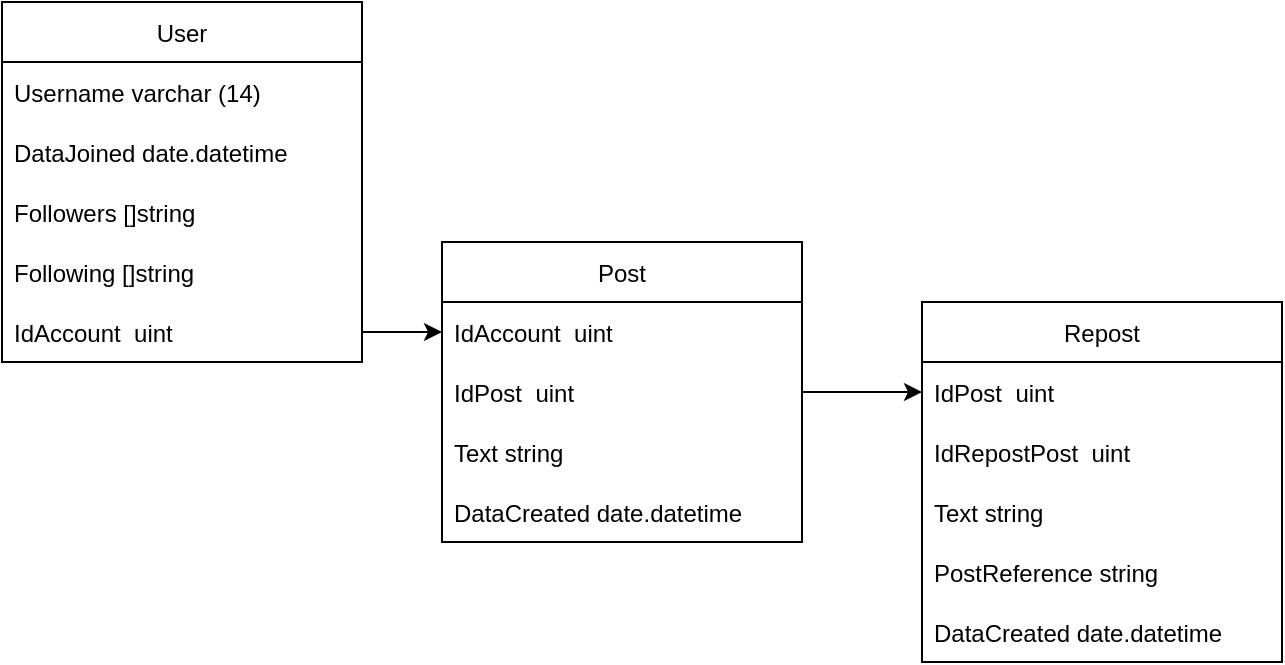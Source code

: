 <mxfile>
    <diagram id="C5RBs43oDa-KdzZeNtuy" name="Page-1">
        <mxGraphModel dx="958" dy="643" grid="1" gridSize="10" guides="1" tooltips="1" connect="1" arrows="1" fold="1" page="1" pageScale="1" pageWidth="827" pageHeight="1169" math="0" shadow="0">
            <root>
                <mxCell id="WIyWlLk6GJQsqaUBKTNV-0"/>
                <mxCell id="WIyWlLk6GJQsqaUBKTNV-1" parent="WIyWlLk6GJQsqaUBKTNV-0"/>
                <mxCell id="fTCn4oODotj45kG5SFZw-0" value="User" style="swimlane;fontStyle=0;childLayout=stackLayout;horizontal=1;startSize=30;horizontalStack=0;resizeParent=1;resizeParentMax=0;resizeLast=0;collapsible=1;marginBottom=0;" parent="WIyWlLk6GJQsqaUBKTNV-1" vertex="1">
                    <mxGeometry x="80" y="40" width="180" height="180" as="geometry">
                        <mxRectangle x="80" y="40" width="60" height="30" as="alternateBounds"/>
                    </mxGeometry>
                </mxCell>
                <mxCell id="fTCn4oODotj45kG5SFZw-1" value="Username varchar (14)" style="text;strokeColor=none;fillColor=none;align=left;verticalAlign=middle;spacingLeft=4;spacingRight=4;overflow=hidden;points=[[0,0.5],[1,0.5]];portConstraint=eastwest;rotatable=0;" parent="fTCn4oODotj45kG5SFZw-0" vertex="1">
                    <mxGeometry y="30" width="180" height="30" as="geometry"/>
                </mxCell>
                <mxCell id="fTCn4oODotj45kG5SFZw-2" value="DataJoined date.datetime" style="text;strokeColor=none;fillColor=none;align=left;verticalAlign=middle;spacingLeft=4;spacingRight=4;overflow=hidden;points=[[0,0.5],[1,0.5]];portConstraint=eastwest;rotatable=0;" parent="fTCn4oODotj45kG5SFZw-0" vertex="1">
                    <mxGeometry y="60" width="180" height="30" as="geometry"/>
                </mxCell>
                <mxCell id="fTCn4oODotj45kG5SFZw-5" value="Followers []string" style="text;strokeColor=none;fillColor=none;align=left;verticalAlign=middle;spacingLeft=4;spacingRight=4;overflow=hidden;points=[[0,0.5],[1,0.5]];portConstraint=eastwest;rotatable=0;" parent="fTCn4oODotj45kG5SFZw-0" vertex="1">
                    <mxGeometry y="90" width="180" height="30" as="geometry"/>
                </mxCell>
                <mxCell id="fTCn4oODotj45kG5SFZw-6" value="Following []string" style="text;strokeColor=none;fillColor=none;align=left;verticalAlign=middle;spacingLeft=4;spacingRight=4;overflow=hidden;points=[[0,0.5],[1,0.5]];portConstraint=eastwest;rotatable=0;" parent="fTCn4oODotj45kG5SFZw-0" vertex="1">
                    <mxGeometry y="120" width="180" height="30" as="geometry"/>
                </mxCell>
                <mxCell id="fTCn4oODotj45kG5SFZw-7" value="IdAccount  uint" style="text;strokeColor=none;fillColor=none;align=left;verticalAlign=middle;spacingLeft=4;spacingRight=4;overflow=hidden;points=[[0,0.5],[1,0.5]];portConstraint=eastwest;rotatable=0;" parent="fTCn4oODotj45kG5SFZw-0" vertex="1">
                    <mxGeometry y="150" width="180" height="30" as="geometry"/>
                </mxCell>
                <mxCell id="0" value="Post" style="swimlane;fontStyle=0;childLayout=stackLayout;horizontal=1;startSize=30;horizontalStack=0;resizeParent=1;resizeParentMax=0;resizeLast=0;collapsible=1;marginBottom=0;" parent="WIyWlLk6GJQsqaUBKTNV-1" vertex="1">
                    <mxGeometry x="300" y="160" width="180" height="150" as="geometry">
                        <mxRectangle x="80" y="40" width="60" height="30" as="alternateBounds"/>
                    </mxGeometry>
                </mxCell>
                <mxCell id="5" value="IdAccount  uint" style="text;strokeColor=none;fillColor=none;align=left;verticalAlign=middle;spacingLeft=4;spacingRight=4;overflow=hidden;points=[[0,0.5],[1,0.5]];portConstraint=eastwest;rotatable=0;" parent="0" vertex="1">
                    <mxGeometry y="30" width="180" height="30" as="geometry"/>
                </mxCell>
                <mxCell id="10" value="IdPost  uint" style="text;strokeColor=none;fillColor=none;align=left;verticalAlign=middle;spacingLeft=4;spacingRight=4;overflow=hidden;points=[[0,0.5],[1,0.5]];portConstraint=eastwest;rotatable=0;" parent="0" vertex="1">
                    <mxGeometry y="60" width="180" height="30" as="geometry"/>
                </mxCell>
                <mxCell id="11" value="Text string" style="text;strokeColor=none;fillColor=none;align=left;verticalAlign=middle;spacingLeft=4;spacingRight=4;overflow=hidden;points=[[0,0.5],[1,0.5]];portConstraint=eastwest;rotatable=0;" parent="0" vertex="1">
                    <mxGeometry y="90" width="180" height="30" as="geometry"/>
                </mxCell>
                <mxCell id="2" value="DataCreated date.datetime" style="text;strokeColor=none;fillColor=none;align=left;verticalAlign=middle;spacingLeft=4;spacingRight=4;overflow=hidden;points=[[0,0.5],[1,0.5]];portConstraint=eastwest;rotatable=0;" parent="0" vertex="1">
                    <mxGeometry y="120" width="180" height="30" as="geometry"/>
                </mxCell>
                <mxCell id="9" style="edgeStyle=none;html=1;exitX=1;exitY=0.5;exitDx=0;exitDy=0;entryX=0;entryY=0.5;entryDx=0;entryDy=0;" parent="WIyWlLk6GJQsqaUBKTNV-1" source="fTCn4oODotj45kG5SFZw-7" target="5" edge="1">
                    <mxGeometry relative="1" as="geometry"/>
                </mxCell>
                <mxCell id="12" value="Repost" style="swimlane;fontStyle=0;childLayout=stackLayout;horizontal=1;startSize=30;horizontalStack=0;resizeParent=1;resizeParentMax=0;resizeLast=0;collapsible=1;marginBottom=0;" vertex="1" parent="WIyWlLk6GJQsqaUBKTNV-1">
                    <mxGeometry x="540" y="190" width="180" height="180" as="geometry">
                        <mxRectangle x="80" y="40" width="60" height="30" as="alternateBounds"/>
                    </mxGeometry>
                </mxCell>
                <mxCell id="14" value="IdPost  uint" style="text;strokeColor=none;fillColor=none;align=left;verticalAlign=middle;spacingLeft=4;spacingRight=4;overflow=hidden;points=[[0,0.5],[1,0.5]];portConstraint=eastwest;rotatable=0;" vertex="1" parent="12">
                    <mxGeometry y="30" width="180" height="30" as="geometry"/>
                </mxCell>
                <mxCell id="17" value="IdRepostPost  uint" style="text;strokeColor=none;fillColor=none;align=left;verticalAlign=middle;spacingLeft=4;spacingRight=4;overflow=hidden;points=[[0,0.5],[1,0.5]];portConstraint=eastwest;rotatable=0;" vertex="1" parent="12">
                    <mxGeometry y="60" width="180" height="30" as="geometry"/>
                </mxCell>
                <mxCell id="15" value="Text string" style="text;strokeColor=none;fillColor=none;align=left;verticalAlign=middle;spacingLeft=4;spacingRight=4;overflow=hidden;points=[[0,0.5],[1,0.5]];portConstraint=eastwest;rotatable=0;" vertex="1" parent="12">
                    <mxGeometry y="90" width="180" height="30" as="geometry"/>
                </mxCell>
                <mxCell id="20" value="PostReference string" style="text;strokeColor=none;fillColor=none;align=left;verticalAlign=middle;spacingLeft=4;spacingRight=4;overflow=hidden;points=[[0,0.5],[1,0.5]];portConstraint=eastwest;rotatable=0;" vertex="1" parent="12">
                    <mxGeometry y="120" width="180" height="30" as="geometry"/>
                </mxCell>
                <mxCell id="16" value="DataCreated date.datetime" style="text;strokeColor=none;fillColor=none;align=left;verticalAlign=middle;spacingLeft=4;spacingRight=4;overflow=hidden;points=[[0,0.5],[1,0.5]];portConstraint=eastwest;rotatable=0;" vertex="1" parent="12">
                    <mxGeometry y="150" width="180" height="30" as="geometry"/>
                </mxCell>
                <mxCell id="18" style="edgeStyle=none;html=1;entryX=0;entryY=0.5;entryDx=0;entryDy=0;" edge="1" parent="WIyWlLk6GJQsqaUBKTNV-1" source="10" target="14">
                    <mxGeometry relative="1" as="geometry"/>
                </mxCell>
            </root>
        </mxGraphModel>
    </diagram>
</mxfile>